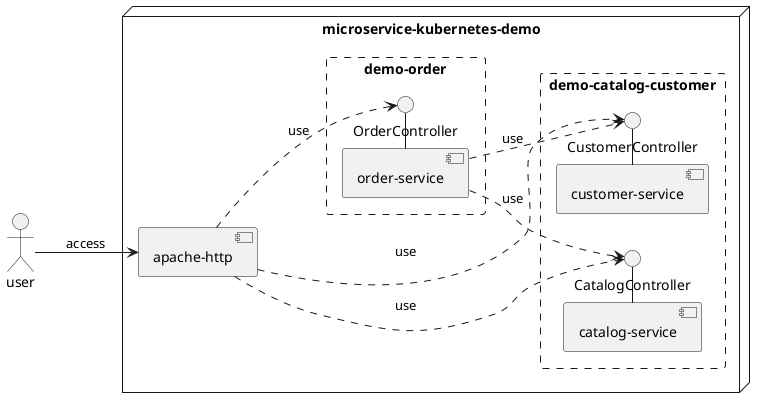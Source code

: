 @startuml
'https://plantuml.com/component-diagram
left to right direction
actor user
node "microservice-kubernetes-demo" {
    rectangle "demo-catalog-customer" as demoCatalogCustomer #line.dashed {
        interface CatalogController as catalogController
        interface CustomerController as customerController

        component "catalog-service" as catalogService
        component "customer-service" as customerService
    }


    rectangle "demo-order" as demoOrder #line.dashed {
        interface OrderController as orderController

        component "order-service" as orderService
    }

    component "apache-http" as apacheHttp
}

catalogService - catalogController
orderService ..> catalogController: use
apacheHttp ..> catalogController: use

customerService - customerController
orderService ..> customerController: use
apacheHttp ..> customerController: use

orderService - orderController
apacheHttp ..> orderController: use

user --> apacheHttp: access
@enduml

apacheHttp ..> catalogController: use
orderService .> catalogController: use

    interface CustomerController as customerController
    customerService - customerController
    apacheHttp ..> customerController
    orderService ..> customerController


orderService -(0- apacheHttp: REST
